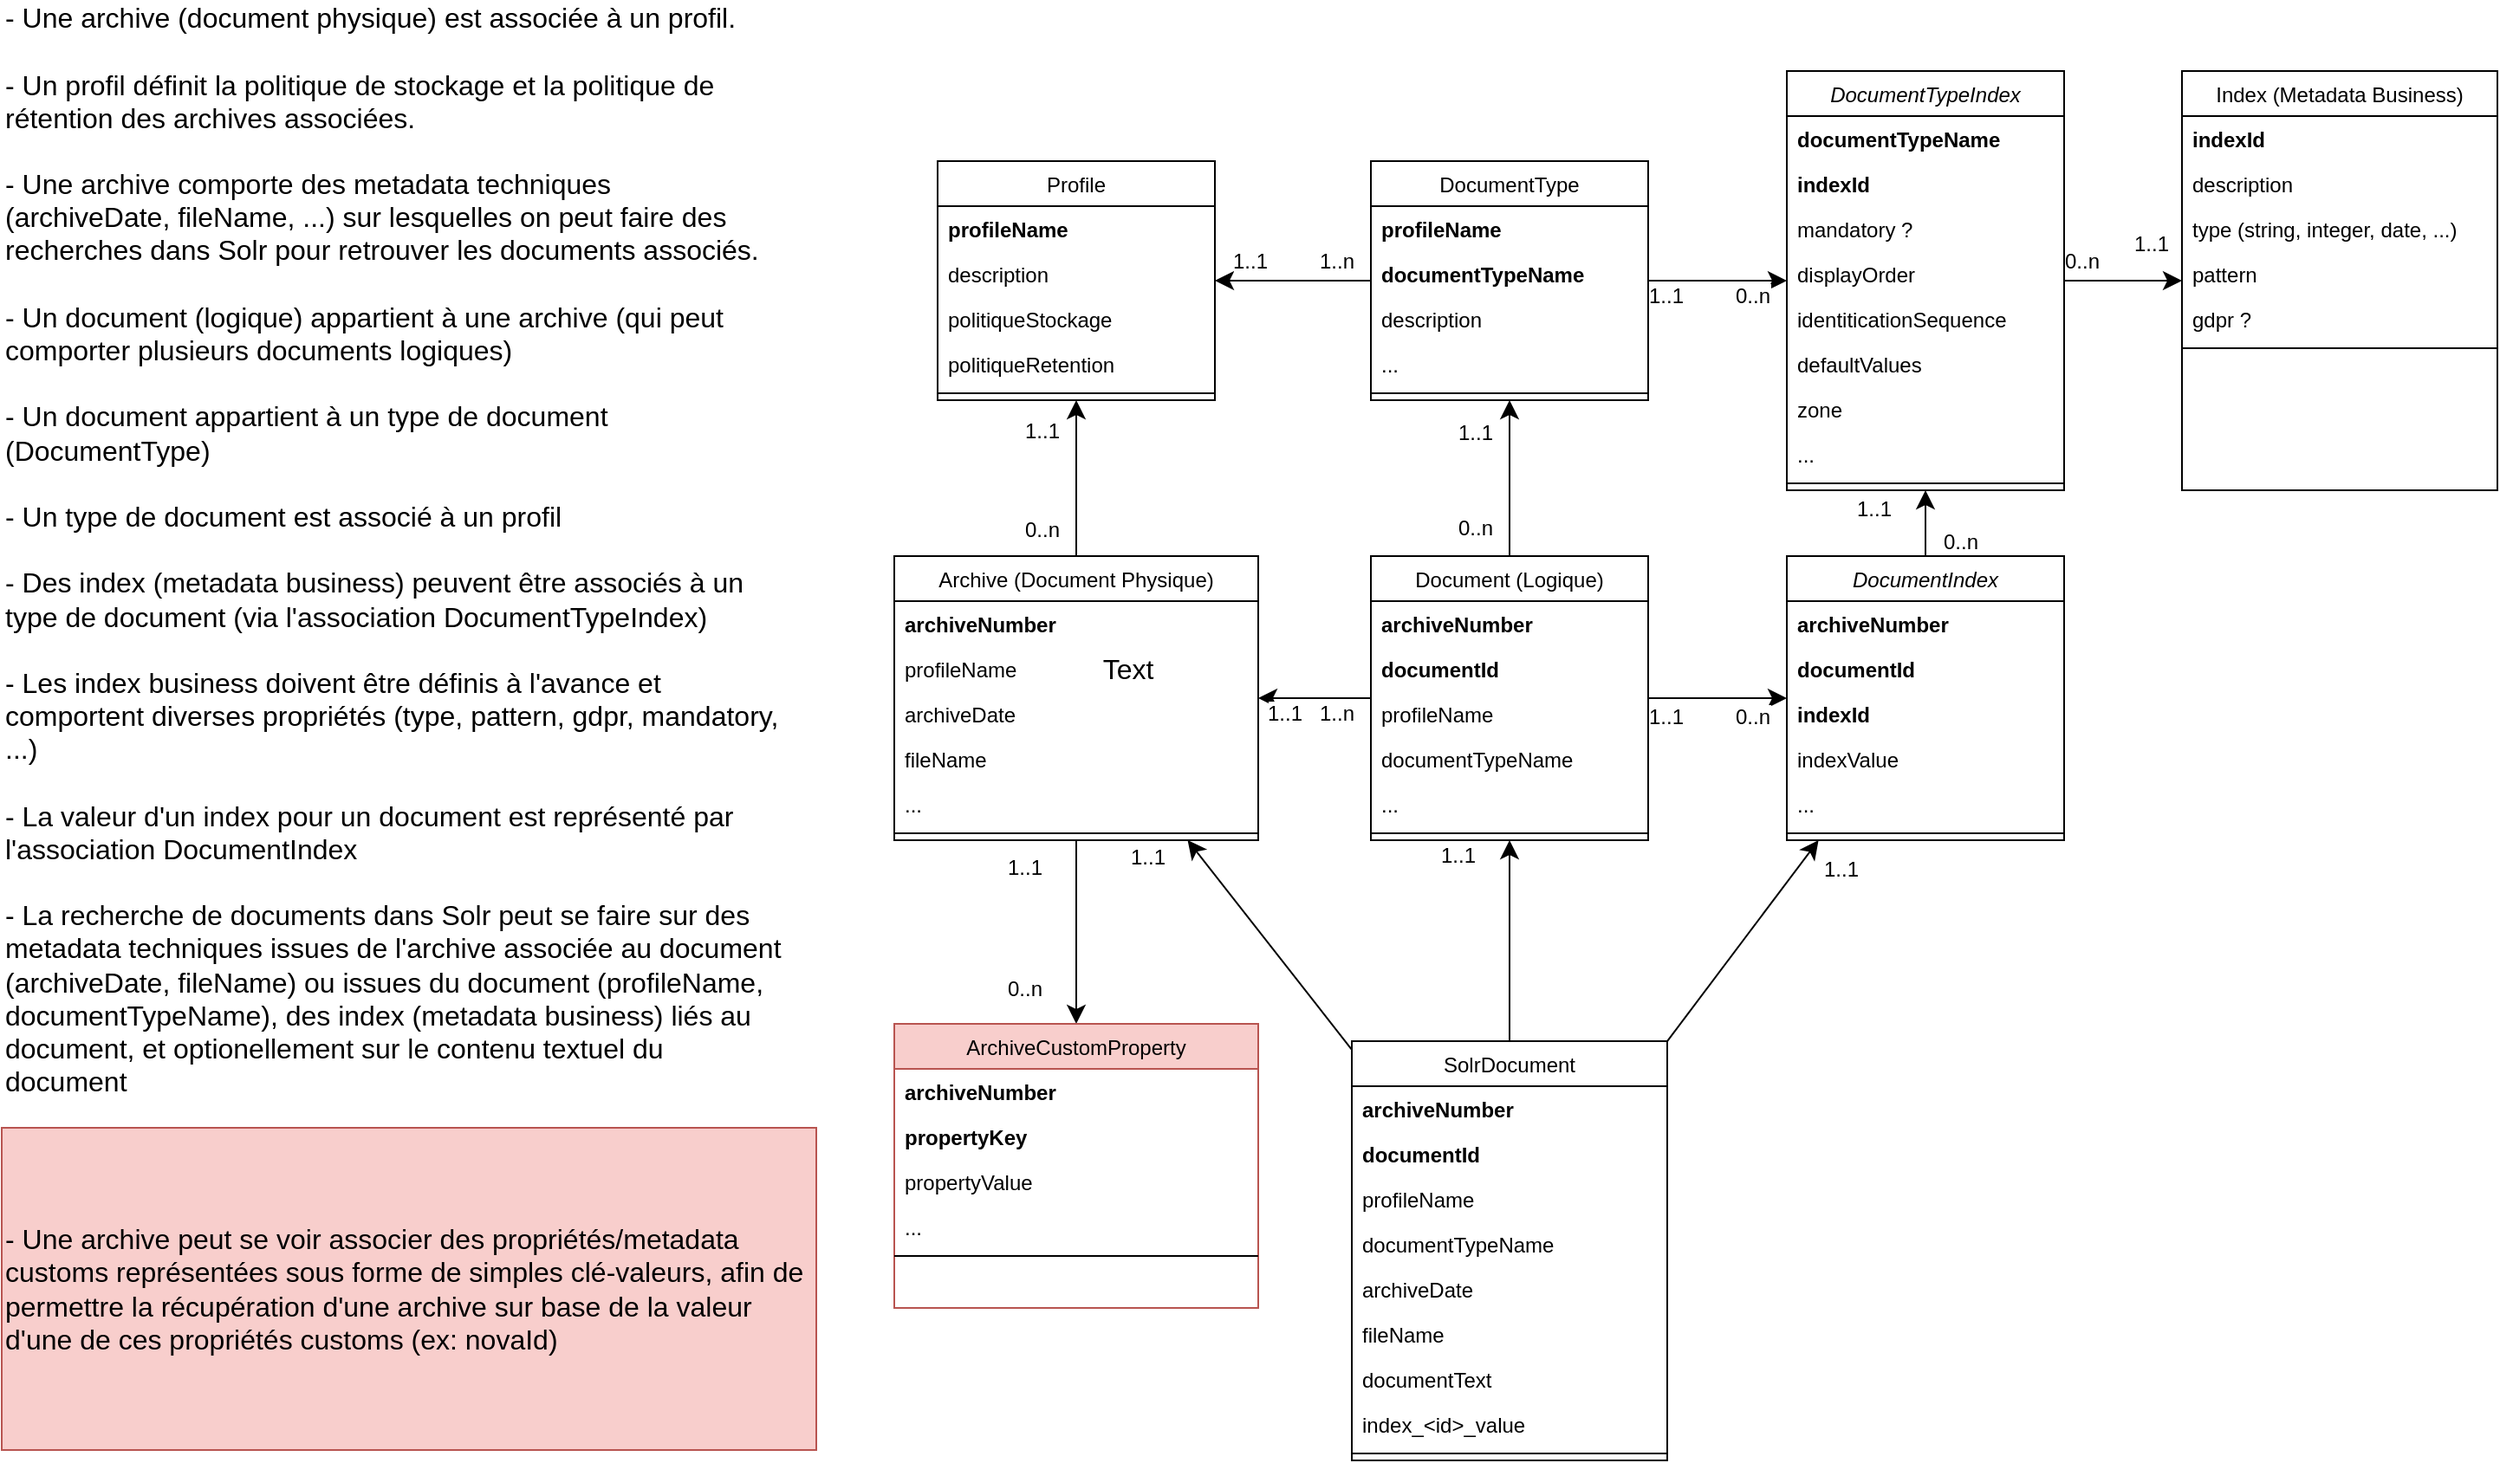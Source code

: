 <mxfile version="24.4.0" type="github">
  <diagram id="C5RBs43oDa-KdzZeNtuy" name="Page-1">
    <mxGraphModel dx="2261" dy="1973" grid="1" gridSize="10" guides="1" tooltips="1" connect="1" arrows="1" fold="1" page="1" pageScale="1" pageWidth="827" pageHeight="1169" math="0" shadow="0">
      <root>
        <mxCell id="WIyWlLk6GJQsqaUBKTNV-0" />
        <mxCell id="WIyWlLk6GJQsqaUBKTNV-1" parent="WIyWlLk6GJQsqaUBKTNV-0" />
        <mxCell id="mSSxknrc3YiSbag6XBeX-0" value="Index (Metadata Business)" style="swimlane;fontStyle=0;align=center;verticalAlign=top;childLayout=stackLayout;horizontal=1;startSize=26;horizontalStack=0;resizeParent=1;resizeLast=0;collapsible=1;marginBottom=0;rounded=0;shadow=0;strokeWidth=1;" parent="WIyWlLk6GJQsqaUBKTNV-1" vertex="1">
          <mxGeometry x="508" y="-190" width="182" height="242" as="geometry">
            <mxRectangle x="550" y="140" width="160" height="26" as="alternateBounds" />
          </mxGeometry>
        </mxCell>
        <mxCell id="mSSxknrc3YiSbag6XBeX-1" value="indexId" style="text;align=left;verticalAlign=top;spacingLeft=4;spacingRight=4;overflow=hidden;rotatable=0;points=[[0,0.5],[1,0.5]];portConstraint=eastwest;fontStyle=1" parent="mSSxknrc3YiSbag6XBeX-0" vertex="1">
          <mxGeometry y="26" width="182" height="26" as="geometry" />
        </mxCell>
        <mxCell id="mSSxknrc3YiSbag6XBeX-9" value="description" style="text;align=left;verticalAlign=top;spacingLeft=4;spacingRight=4;overflow=hidden;rotatable=0;points=[[0,0.5],[1,0.5]];portConstraint=eastwest;" parent="mSSxknrc3YiSbag6XBeX-0" vertex="1">
          <mxGeometry y="52" width="182" height="26" as="geometry" />
        </mxCell>
        <mxCell id="mSSxknrc3YiSbag6XBeX-2" value="type (string, integer, date, ...)" style="text;align=left;verticalAlign=top;spacingLeft=4;spacingRight=4;overflow=hidden;rotatable=0;points=[[0,0.5],[1,0.5]];portConstraint=eastwest;rounded=0;shadow=0;html=0;" parent="mSSxknrc3YiSbag6XBeX-0" vertex="1">
          <mxGeometry y="78" width="182" height="26" as="geometry" />
        </mxCell>
        <mxCell id="mSSxknrc3YiSbag6XBeX-3" value="pattern" style="text;align=left;verticalAlign=top;spacingLeft=4;spacingRight=4;overflow=hidden;rotatable=0;points=[[0,0.5],[1,0.5]];portConstraint=eastwest;rounded=0;shadow=0;html=0;" parent="mSSxknrc3YiSbag6XBeX-0" vertex="1">
          <mxGeometry y="104" width="182" height="26" as="geometry" />
        </mxCell>
        <mxCell id="mSSxknrc3YiSbag6XBeX-4" value="gdpr ?" style="text;align=left;verticalAlign=top;spacingLeft=4;spacingRight=4;overflow=hidden;rotatable=0;points=[[0,0.5],[1,0.5]];portConstraint=eastwest;rounded=0;shadow=0;html=0;" parent="mSSxknrc3YiSbag6XBeX-0" vertex="1">
          <mxGeometry y="130" width="182" height="26" as="geometry" />
        </mxCell>
        <mxCell id="mSSxknrc3YiSbag6XBeX-6" value="" style="line;html=1;strokeWidth=1;align=left;verticalAlign=middle;spacingTop=-1;spacingLeft=3;spacingRight=3;rotatable=0;labelPosition=right;points=[];portConstraint=eastwest;" parent="mSSxknrc3YiSbag6XBeX-0" vertex="1">
          <mxGeometry y="156" width="182" height="8" as="geometry" />
        </mxCell>
        <mxCell id="mSSxknrc3YiSbag6XBeX-39" style="edgeStyle=none;curved=1;rounded=0;orthogonalLoop=1;jettySize=auto;html=1;fontSize=12;startSize=8;endSize=8;" parent="WIyWlLk6GJQsqaUBKTNV-1" source="mSSxknrc3YiSbag6XBeX-21" target="mSSxknrc3YiSbag6XBeX-31" edge="1">
          <mxGeometry relative="1" as="geometry" />
        </mxCell>
        <mxCell id="mSSxknrc3YiSbag6XBeX-41" value="0..n" style="edgeLabel;html=1;align=center;verticalAlign=middle;resizable=0;points=[];fontSize=12;" parent="mSSxknrc3YiSbag6XBeX-39" vertex="1" connectable="0">
          <mxGeometry x="-0.175" y="-1" relative="1" as="geometry">
            <mxPoint x="27" y="8" as="offset" />
          </mxGeometry>
        </mxCell>
        <mxCell id="mSSxknrc3YiSbag6XBeX-42" value="1..1" style="edgeLabel;html=1;align=center;verticalAlign=middle;resizable=0;points=[];fontSize=12;" parent="mSSxknrc3YiSbag6XBeX-39" vertex="1" connectable="0">
          <mxGeometry x="-0.6" y="-1" relative="1" as="geometry">
            <mxPoint x="-6" y="8" as="offset" />
          </mxGeometry>
        </mxCell>
        <mxCell id="mSSxknrc3YiSbag6XBeX-88" style="edgeStyle=none;curved=1;rounded=0;orthogonalLoop=1;jettySize=auto;html=1;entryX=1;entryY=0.5;entryDx=0;entryDy=0;fontSize=12;startSize=8;endSize=8;" parent="WIyWlLk6GJQsqaUBKTNV-1" source="mSSxknrc3YiSbag6XBeX-21" target="mSSxknrc3YiSbag6XBeX-82" edge="1">
          <mxGeometry relative="1" as="geometry" />
        </mxCell>
        <mxCell id="mSSxknrc3YiSbag6XBeX-94" value="1..1" style="edgeLabel;html=1;align=center;verticalAlign=middle;resizable=0;points=[];fontSize=12;" parent="mSSxknrc3YiSbag6XBeX-88" vertex="1" connectable="0">
          <mxGeometry x="-0.244" y="2" relative="1" as="geometry">
            <mxPoint x="-36" y="-13" as="offset" />
          </mxGeometry>
        </mxCell>
        <mxCell id="mSSxknrc3YiSbag6XBeX-95" value="1..n" style="edgeLabel;html=1;align=center;verticalAlign=middle;resizable=0;points=[];fontSize=12;" parent="mSSxknrc3YiSbag6XBeX-88" vertex="1" connectable="0">
          <mxGeometry x="-0.333" y="1" relative="1" as="geometry">
            <mxPoint x="10" y="-12" as="offset" />
          </mxGeometry>
        </mxCell>
        <mxCell id="mSSxknrc3YiSbag6XBeX-21" value="DocumentType" style="swimlane;fontStyle=0;align=center;verticalAlign=top;childLayout=stackLayout;horizontal=1;startSize=26;horizontalStack=0;resizeParent=1;resizeLast=0;collapsible=1;marginBottom=0;rounded=0;shadow=0;strokeWidth=1;" parent="WIyWlLk6GJQsqaUBKTNV-1" vertex="1">
          <mxGeometry x="40" y="-138" width="160" height="138" as="geometry">
            <mxRectangle x="230" y="140" width="160" height="26" as="alternateBounds" />
          </mxGeometry>
        </mxCell>
        <mxCell id="mSSxknrc3YiSbag6XBeX-81" value="profileName" style="text;align=left;verticalAlign=top;spacingLeft=4;spacingRight=4;overflow=hidden;rotatable=0;points=[[0,0.5],[1,0.5]];portConstraint=eastwest;fontStyle=1" parent="mSSxknrc3YiSbag6XBeX-21" vertex="1">
          <mxGeometry y="26" width="160" height="26" as="geometry" />
        </mxCell>
        <mxCell id="mSSxknrc3YiSbag6XBeX-22" value="documentTypeName" style="text;align=left;verticalAlign=top;spacingLeft=4;spacingRight=4;overflow=hidden;rotatable=0;points=[[0,0.5],[1,0.5]];portConstraint=eastwest;fontStyle=1" parent="mSSxknrc3YiSbag6XBeX-21" vertex="1">
          <mxGeometry y="52" width="160" height="26" as="geometry" />
        </mxCell>
        <mxCell id="mSSxknrc3YiSbag6XBeX-23" value="description" style="text;align=left;verticalAlign=top;spacingLeft=4;spacingRight=4;overflow=hidden;rotatable=0;points=[[0,0.5],[1,0.5]];portConstraint=eastwest;rounded=0;shadow=0;html=0;" parent="mSSxknrc3YiSbag6XBeX-21" vertex="1">
          <mxGeometry y="78" width="160" height="26" as="geometry" />
        </mxCell>
        <mxCell id="mSSxknrc3YiSbag6XBeX-24" value="..." style="text;align=left;verticalAlign=top;spacingLeft=4;spacingRight=4;overflow=hidden;rotatable=0;points=[[0,0.5],[1,0.5]];portConstraint=eastwest;rounded=0;shadow=0;html=0;" parent="mSSxknrc3YiSbag6XBeX-21" vertex="1">
          <mxGeometry y="104" width="160" height="26" as="geometry" />
        </mxCell>
        <mxCell id="mSSxknrc3YiSbag6XBeX-25" value="" style="line;html=1;strokeWidth=1;align=left;verticalAlign=middle;spacingTop=-1;spacingLeft=3;spacingRight=3;rotatable=0;labelPosition=right;points=[];portConstraint=eastwest;" parent="mSSxknrc3YiSbag6XBeX-21" vertex="1">
          <mxGeometry y="130" width="160" height="8" as="geometry" />
        </mxCell>
        <mxCell id="mSSxknrc3YiSbag6XBeX-38" style="edgeStyle=none;curved=1;rounded=0;orthogonalLoop=1;jettySize=auto;html=1;fontSize=12;startSize=8;endSize=8;" parent="WIyWlLk6GJQsqaUBKTNV-1" source="mSSxknrc3YiSbag6XBeX-31" target="mSSxknrc3YiSbag6XBeX-0" edge="1">
          <mxGeometry relative="1" as="geometry" />
        </mxCell>
        <mxCell id="mSSxknrc3YiSbag6XBeX-43" value="0..n" style="edgeLabel;html=1;align=center;verticalAlign=middle;resizable=0;points=[];fontSize=12;" parent="mSSxknrc3YiSbag6XBeX-38" vertex="1" connectable="0">
          <mxGeometry x="-0.235" relative="1" as="geometry">
            <mxPoint x="-16" y="-11" as="offset" />
          </mxGeometry>
        </mxCell>
        <mxCell id="mSSxknrc3YiSbag6XBeX-45" value="1..1" style="edgeLabel;html=1;align=center;verticalAlign=middle;resizable=0;points=[];fontSize=12;" parent="mSSxknrc3YiSbag6XBeX-38" vertex="1" connectable="0">
          <mxGeometry x="0.471" y="-1" relative="1" as="geometry">
            <mxPoint y="-22" as="offset" />
          </mxGeometry>
        </mxCell>
        <mxCell id="mSSxknrc3YiSbag6XBeX-31" value="DocumentTypeIndex" style="swimlane;fontStyle=2;align=center;verticalAlign=top;childLayout=stackLayout;horizontal=1;startSize=26;horizontalStack=0;resizeParent=1;resizeLast=0;collapsible=1;marginBottom=0;rounded=0;shadow=0;strokeWidth=1;" parent="WIyWlLk6GJQsqaUBKTNV-1" vertex="1">
          <mxGeometry x="280" y="-190" width="160" height="242" as="geometry">
            <mxRectangle x="230" y="140" width="160" height="26" as="alternateBounds" />
          </mxGeometry>
        </mxCell>
        <mxCell id="mSSxknrc3YiSbag6XBeX-32" value="documentTypeName" style="text;align=left;verticalAlign=top;spacingLeft=4;spacingRight=4;overflow=hidden;rotatable=0;points=[[0,0.5],[1,0.5]];portConstraint=eastwest;fontStyle=1" parent="mSSxknrc3YiSbag6XBeX-31" vertex="1">
          <mxGeometry y="26" width="160" height="26" as="geometry" />
        </mxCell>
        <mxCell id="mSSxknrc3YiSbag6XBeX-33" value="indexId" style="text;align=left;verticalAlign=top;spacingLeft=4;spacingRight=4;overflow=hidden;rotatable=0;points=[[0,0.5],[1,0.5]];portConstraint=eastwest;rounded=0;shadow=0;html=0;fontStyle=1" parent="mSSxknrc3YiSbag6XBeX-31" vertex="1">
          <mxGeometry y="52" width="160" height="26" as="geometry" />
        </mxCell>
        <mxCell id="mSSxknrc3YiSbag6XBeX-119" value="mandatory ?" style="text;align=left;verticalAlign=top;spacingLeft=4;spacingRight=4;overflow=hidden;rotatable=0;points=[[0,0.5],[1,0.5]];portConstraint=eastwest;rounded=0;shadow=0;html=0;" parent="mSSxknrc3YiSbag6XBeX-31" vertex="1">
          <mxGeometry y="78" width="160" height="26" as="geometry" />
        </mxCell>
        <mxCell id="mSSxknrc3YiSbag6XBeX-120" value="displayOrder" style="text;align=left;verticalAlign=top;spacingLeft=4;spacingRight=4;overflow=hidden;rotatable=0;points=[[0,0.5],[1,0.5]];portConstraint=eastwest;rounded=0;shadow=0;html=0;" parent="mSSxknrc3YiSbag6XBeX-31" vertex="1">
          <mxGeometry y="104" width="160" height="26" as="geometry" />
        </mxCell>
        <mxCell id="mSSxknrc3YiSbag6XBeX-121" value="identiticationSequence" style="text;align=left;verticalAlign=top;spacingLeft=4;spacingRight=4;overflow=hidden;rotatable=0;points=[[0,0.5],[1,0.5]];portConstraint=eastwest;rounded=0;shadow=0;html=0;" parent="mSSxknrc3YiSbag6XBeX-31" vertex="1">
          <mxGeometry y="130" width="160" height="26" as="geometry" />
        </mxCell>
        <mxCell id="mSSxknrc3YiSbag6XBeX-131" value="defaultValues" style="text;align=left;verticalAlign=top;spacingLeft=4;spacingRight=4;overflow=hidden;rotatable=0;points=[[0,0.5],[1,0.5]];portConstraint=eastwest;rounded=0;shadow=0;html=0;" parent="mSSxknrc3YiSbag6XBeX-31" vertex="1">
          <mxGeometry y="156" width="160" height="26" as="geometry" />
        </mxCell>
        <mxCell id="mSSxknrc3YiSbag6XBeX-132" value="zone" style="text;align=left;verticalAlign=top;spacingLeft=4;spacingRight=4;overflow=hidden;rotatable=0;points=[[0,0.5],[1,0.5]];portConstraint=eastwest;rounded=0;shadow=0;html=0;" parent="mSSxknrc3YiSbag6XBeX-31" vertex="1">
          <mxGeometry y="182" width="160" height="26" as="geometry" />
        </mxCell>
        <mxCell id="mSSxknrc3YiSbag6XBeX-34" value="..." style="text;align=left;verticalAlign=top;spacingLeft=4;spacingRight=4;overflow=hidden;rotatable=0;points=[[0,0.5],[1,0.5]];portConstraint=eastwest;rounded=0;shadow=0;html=0;" parent="mSSxknrc3YiSbag6XBeX-31" vertex="1">
          <mxGeometry y="208" width="160" height="26" as="geometry" />
        </mxCell>
        <mxCell id="mSSxknrc3YiSbag6XBeX-35" value="" style="line;html=1;strokeWidth=1;align=left;verticalAlign=middle;spacingTop=-1;spacingLeft=3;spacingRight=3;rotatable=0;labelPosition=right;points=[];portConstraint=eastwest;" parent="mSSxknrc3YiSbag6XBeX-31" vertex="1">
          <mxGeometry y="234" width="160" height="8" as="geometry" />
        </mxCell>
        <mxCell id="mSSxknrc3YiSbag6XBeX-51" style="edgeStyle=none;curved=1;rounded=0;orthogonalLoop=1;jettySize=auto;html=1;entryX=0.5;entryY=1;entryDx=0;entryDy=0;fontSize=12;startSize=8;endSize=8;" parent="WIyWlLk6GJQsqaUBKTNV-1" source="mSSxknrc3YiSbag6XBeX-46" target="mSSxknrc3YiSbag6XBeX-21" edge="1">
          <mxGeometry relative="1" as="geometry" />
        </mxCell>
        <mxCell id="mSSxknrc3YiSbag6XBeX-52" value="1..1" style="edgeLabel;html=1;align=center;verticalAlign=middle;resizable=0;points=[];fontSize=12;" parent="mSSxknrc3YiSbag6XBeX-51" vertex="1" connectable="0">
          <mxGeometry x="0.143" y="-3" relative="1" as="geometry">
            <mxPoint x="-23" y="-20" as="offset" />
          </mxGeometry>
        </mxCell>
        <mxCell id="mSSxknrc3YiSbag6XBeX-53" value="0..n" style="edgeLabel;html=1;align=center;verticalAlign=middle;resizable=0;points=[];fontSize=12;" parent="mSSxknrc3YiSbag6XBeX-51" vertex="1" connectable="0">
          <mxGeometry x="-0.371" relative="1" as="geometry">
            <mxPoint x="-20" y="12" as="offset" />
          </mxGeometry>
        </mxCell>
        <mxCell id="mSSxknrc3YiSbag6XBeX-71" style="edgeStyle=none;curved=1;rounded=0;orthogonalLoop=1;jettySize=auto;html=1;fontSize=12;startSize=8;endSize=8;" parent="WIyWlLk6GJQsqaUBKTNV-1" source="mSSxknrc3YiSbag6XBeX-46" target="mSSxknrc3YiSbag6XBeX-56" edge="1">
          <mxGeometry relative="1" as="geometry" />
        </mxCell>
        <mxCell id="mSSxknrc3YiSbag6XBeX-72" value="1..1" style="edgeLabel;html=1;align=center;verticalAlign=middle;resizable=0;points=[];fontSize=12;" parent="mSSxknrc3YiSbag6XBeX-71" vertex="1" connectable="0">
          <mxGeometry y="-1" relative="1" as="geometry">
            <mxPoint x="-30" y="10" as="offset" />
          </mxGeometry>
        </mxCell>
        <mxCell id="mSSxknrc3YiSbag6XBeX-73" value="0..n" style="edgeLabel;html=1;align=center;verticalAlign=middle;resizable=0;points=[];fontSize=12;" parent="mSSxknrc3YiSbag6XBeX-71" vertex="1" connectable="0">
          <mxGeometry x="0.35" y="-3" relative="1" as="geometry">
            <mxPoint x="6" y="8" as="offset" />
          </mxGeometry>
        </mxCell>
        <mxCell id="mSSxknrc3YiSbag6XBeX-46" value="Document (Logique)" style="swimlane;fontStyle=0;align=center;verticalAlign=top;childLayout=stackLayout;horizontal=1;startSize=26;horizontalStack=0;resizeParent=1;resizeLast=0;collapsible=1;marginBottom=0;rounded=0;shadow=0;strokeWidth=1;" parent="WIyWlLk6GJQsqaUBKTNV-1" vertex="1">
          <mxGeometry x="40" y="90" width="160" height="164" as="geometry">
            <mxRectangle x="230" y="140" width="160" height="26" as="alternateBounds" />
          </mxGeometry>
        </mxCell>
        <mxCell id="mSSxknrc3YiSbag6XBeX-79" value="archiveNumber" style="text;align=left;verticalAlign=top;spacingLeft=4;spacingRight=4;overflow=hidden;rotatable=0;points=[[0,0.5],[1,0.5]];portConstraint=eastwest;fontStyle=1" parent="mSSxknrc3YiSbag6XBeX-46" vertex="1">
          <mxGeometry y="26" width="160" height="26" as="geometry" />
        </mxCell>
        <mxCell id="mSSxknrc3YiSbag6XBeX-61" value="documentId" style="text;align=left;verticalAlign=top;spacingLeft=4;spacingRight=4;overflow=hidden;rotatable=0;points=[[0,0.5],[1,0.5]];portConstraint=eastwest;fontStyle=1" parent="mSSxknrc3YiSbag6XBeX-46" vertex="1">
          <mxGeometry y="52" width="160" height="26" as="geometry" />
        </mxCell>
        <mxCell id="mSSxknrc3YiSbag6XBeX-47" value="profileName" style="text;align=left;verticalAlign=top;spacingLeft=4;spacingRight=4;overflow=hidden;rotatable=0;points=[[0,0.5],[1,0.5]];portConstraint=eastwest;" parent="mSSxknrc3YiSbag6XBeX-46" vertex="1">
          <mxGeometry y="78" width="160" height="26" as="geometry" />
        </mxCell>
        <mxCell id="mSSxknrc3YiSbag6XBeX-55" value="documentTypeName" style="text;align=left;verticalAlign=top;spacingLeft=4;spacingRight=4;overflow=hidden;rotatable=0;points=[[0,0.5],[1,0.5]];portConstraint=eastwest;" parent="mSSxknrc3YiSbag6XBeX-46" vertex="1">
          <mxGeometry y="104" width="160" height="26" as="geometry" />
        </mxCell>
        <mxCell id="mSSxknrc3YiSbag6XBeX-49" value="..." style="text;align=left;verticalAlign=top;spacingLeft=4;spacingRight=4;overflow=hidden;rotatable=0;points=[[0,0.5],[1,0.5]];portConstraint=eastwest;rounded=0;shadow=0;html=0;" parent="mSSxknrc3YiSbag6XBeX-46" vertex="1">
          <mxGeometry y="130" width="160" height="26" as="geometry" />
        </mxCell>
        <mxCell id="mSSxknrc3YiSbag6XBeX-50" value="" style="line;html=1;strokeWidth=1;align=left;verticalAlign=middle;spacingTop=-1;spacingLeft=3;spacingRight=3;rotatable=0;labelPosition=right;points=[];portConstraint=eastwest;" parent="mSSxknrc3YiSbag6XBeX-46" vertex="1">
          <mxGeometry y="156" width="160" height="8" as="geometry" />
        </mxCell>
        <mxCell id="mSSxknrc3YiSbag6XBeX-63" style="edgeStyle=none;curved=1;rounded=0;orthogonalLoop=1;jettySize=auto;html=1;entryX=0.5;entryY=1;entryDx=0;entryDy=0;fontSize=12;startSize=8;endSize=8;" parent="WIyWlLk6GJQsqaUBKTNV-1" source="mSSxknrc3YiSbag6XBeX-56" target="mSSxknrc3YiSbag6XBeX-31" edge="1">
          <mxGeometry relative="1" as="geometry" />
        </mxCell>
        <mxCell id="mSSxknrc3YiSbag6XBeX-67" value="1..1" style="edgeLabel;html=1;align=center;verticalAlign=middle;resizable=0;points=[];fontSize=12;" parent="mSSxknrc3YiSbag6XBeX-63" vertex="1" connectable="0">
          <mxGeometry y="1" relative="1" as="geometry">
            <mxPoint x="-29" y="-8" as="offset" />
          </mxGeometry>
        </mxCell>
        <mxCell id="mSSxknrc3YiSbag6XBeX-68" value="0..n" style="edgeLabel;html=1;align=center;verticalAlign=middle;resizable=0;points=[];fontSize=12;" parent="mSSxknrc3YiSbag6XBeX-63" vertex="1" connectable="0">
          <mxGeometry x="-0.543" y="-2" relative="1" as="geometry">
            <mxPoint x="18" as="offset" />
          </mxGeometry>
        </mxCell>
        <mxCell id="mSSxknrc3YiSbag6XBeX-56" value="DocumentIndex" style="swimlane;fontStyle=2;align=center;verticalAlign=top;childLayout=stackLayout;horizontal=1;startSize=26;horizontalStack=0;resizeParent=1;resizeLast=0;collapsible=1;marginBottom=0;rounded=0;shadow=0;strokeWidth=1;" parent="WIyWlLk6GJQsqaUBKTNV-1" vertex="1">
          <mxGeometry x="280" y="90" width="160" height="164" as="geometry">
            <mxRectangle x="230" y="140" width="160" height="26" as="alternateBounds" />
          </mxGeometry>
        </mxCell>
        <mxCell id="mSSxknrc3YiSbag6XBeX-80" value="archiveNumber" style="text;align=left;verticalAlign=top;spacingLeft=4;spacingRight=4;overflow=hidden;rotatable=0;points=[[0,0.5],[1,0.5]];portConstraint=eastwest;fontStyle=1" parent="mSSxknrc3YiSbag6XBeX-56" vertex="1">
          <mxGeometry y="26" width="160" height="26" as="geometry" />
        </mxCell>
        <mxCell id="mSSxknrc3YiSbag6XBeX-57" value="documentId" style="text;align=left;verticalAlign=top;spacingLeft=4;spacingRight=4;overflow=hidden;rotatable=0;points=[[0,0.5],[1,0.5]];portConstraint=eastwest;fontStyle=1" parent="mSSxknrc3YiSbag6XBeX-56" vertex="1">
          <mxGeometry y="52" width="160" height="26" as="geometry" />
        </mxCell>
        <mxCell id="mSSxknrc3YiSbag6XBeX-58" value="indexId" style="text;align=left;verticalAlign=top;spacingLeft=4;spacingRight=4;overflow=hidden;rotatable=0;points=[[0,0.5],[1,0.5]];portConstraint=eastwest;fontStyle=1" parent="mSSxknrc3YiSbag6XBeX-56" vertex="1">
          <mxGeometry y="78" width="160" height="26" as="geometry" />
        </mxCell>
        <mxCell id="mSSxknrc3YiSbag6XBeX-69" value="indexValue" style="text;align=left;verticalAlign=top;spacingLeft=4;spacingRight=4;overflow=hidden;rotatable=0;points=[[0,0.5],[1,0.5]];portConstraint=eastwest;" parent="mSSxknrc3YiSbag6XBeX-56" vertex="1">
          <mxGeometry y="104" width="160" height="26" as="geometry" />
        </mxCell>
        <mxCell id="mSSxknrc3YiSbag6XBeX-59" value="..." style="text;align=left;verticalAlign=top;spacingLeft=4;spacingRight=4;overflow=hidden;rotatable=0;points=[[0,0.5],[1,0.5]];portConstraint=eastwest;rounded=0;shadow=0;html=0;" parent="mSSxknrc3YiSbag6XBeX-56" vertex="1">
          <mxGeometry y="130" width="160" height="26" as="geometry" />
        </mxCell>
        <mxCell id="mSSxknrc3YiSbag6XBeX-60" value="" style="line;html=1;strokeWidth=1;align=left;verticalAlign=middle;spacingTop=-1;spacingLeft=3;spacingRight=3;rotatable=0;labelPosition=right;points=[];portConstraint=eastwest;" parent="mSSxknrc3YiSbag6XBeX-56" vertex="1">
          <mxGeometry y="156" width="160" height="8" as="geometry" />
        </mxCell>
        <mxCell id="mSSxknrc3YiSbag6XBeX-90" style="edgeStyle=none;curved=1;rounded=0;orthogonalLoop=1;jettySize=auto;html=1;fontSize=12;startSize=8;endSize=8;" parent="WIyWlLk6GJQsqaUBKTNV-1" source="mSSxknrc3YiSbag6XBeX-74" edge="1">
          <mxGeometry relative="1" as="geometry">
            <mxPoint x="-130" as="targetPoint" />
          </mxGeometry>
        </mxCell>
        <mxCell id="mSSxknrc3YiSbag6XBeX-96" value="1..1" style="edgeLabel;html=1;align=center;verticalAlign=middle;resizable=0;points=[];fontSize=12;" parent="mSSxknrc3YiSbag6XBeX-90" vertex="1" connectable="0">
          <mxGeometry x="0.229" y="-1" relative="1" as="geometry">
            <mxPoint x="-21" y="-17" as="offset" />
          </mxGeometry>
        </mxCell>
        <mxCell id="mSSxknrc3YiSbag6XBeX-97" value="0..n" style="edgeLabel;html=1;align=center;verticalAlign=middle;resizable=0;points=[];fontSize=12;" parent="mSSxknrc3YiSbag6XBeX-90" vertex="1" connectable="0">
          <mxGeometry x="-0.457" y="4" relative="1" as="geometry">
            <mxPoint x="-16" y="9" as="offset" />
          </mxGeometry>
        </mxCell>
        <mxCell id="zZ_fplTpRd7SR736dWjw-7" style="edgeStyle=none;curved=1;rounded=0;orthogonalLoop=1;jettySize=auto;html=1;fontSize=12;startSize=8;endSize=8;" edge="1" parent="WIyWlLk6GJQsqaUBKTNV-1" source="mSSxknrc3YiSbag6XBeX-74" target="zZ_fplTpRd7SR736dWjw-0">
          <mxGeometry relative="1" as="geometry" />
        </mxCell>
        <mxCell id="zZ_fplTpRd7SR736dWjw-8" value="1..1" style="edgeLabel;html=1;align=center;verticalAlign=middle;resizable=0;points=[];fontSize=12;" vertex="1" connectable="0" parent="zZ_fplTpRd7SR736dWjw-7">
          <mxGeometry x="0.038" relative="1" as="geometry">
            <mxPoint x="-30" y="-39" as="offset" />
          </mxGeometry>
        </mxCell>
        <mxCell id="zZ_fplTpRd7SR736dWjw-9" value="0..n" style="edgeLabel;html=1;align=center;verticalAlign=middle;resizable=0;points=[];fontSize=12;" vertex="1" connectable="0" parent="zZ_fplTpRd7SR736dWjw-7">
          <mxGeometry x="0.283" y="2" relative="1" as="geometry">
            <mxPoint x="-32" y="18" as="offset" />
          </mxGeometry>
        </mxCell>
        <mxCell id="mSSxknrc3YiSbag6XBeX-74" value="Archive (Document Physique)" style="swimlane;fontStyle=0;align=center;verticalAlign=top;childLayout=stackLayout;horizontal=1;startSize=26;horizontalStack=0;resizeParent=1;resizeLast=0;collapsible=1;marginBottom=0;rounded=0;shadow=0;strokeWidth=1;" parent="WIyWlLk6GJQsqaUBKTNV-1" vertex="1">
          <mxGeometry x="-235" y="90" width="210" height="164" as="geometry">
            <mxRectangle x="230" y="140" width="160" height="26" as="alternateBounds" />
          </mxGeometry>
        </mxCell>
        <mxCell id="mSSxknrc3YiSbag6XBeX-75" value="archiveNumber" style="text;align=left;verticalAlign=top;spacingLeft=4;spacingRight=4;overflow=hidden;rotatable=0;points=[[0,0.5],[1,0.5]];portConstraint=eastwest;fontStyle=1" parent="mSSxknrc3YiSbag6XBeX-74" vertex="1">
          <mxGeometry y="26" width="210" height="26" as="geometry" />
        </mxCell>
        <mxCell id="mSSxknrc3YiSbag6XBeX-76" value="profileName" style="text;align=left;verticalAlign=top;spacingLeft=4;spacingRight=4;overflow=hidden;rotatable=0;points=[[0,0.5],[1,0.5]];portConstraint=eastwest;" parent="mSSxknrc3YiSbag6XBeX-74" vertex="1">
          <mxGeometry y="52" width="210" height="26" as="geometry" />
        </mxCell>
        <mxCell id="mSSxknrc3YiSbag6XBeX-98" value="archiveDate" style="text;align=left;verticalAlign=top;spacingLeft=4;spacingRight=4;overflow=hidden;rotatable=0;points=[[0,0.5],[1,0.5]];portConstraint=eastwest;" parent="mSSxknrc3YiSbag6XBeX-74" vertex="1">
          <mxGeometry y="78" width="210" height="26" as="geometry" />
        </mxCell>
        <mxCell id="mSSxknrc3YiSbag6XBeX-99" value="fileName" style="text;align=left;verticalAlign=top;spacingLeft=4;spacingRight=4;overflow=hidden;rotatable=0;points=[[0,0.5],[1,0.5]];portConstraint=eastwest;" parent="mSSxknrc3YiSbag6XBeX-74" vertex="1">
          <mxGeometry y="104" width="210" height="26" as="geometry" />
        </mxCell>
        <mxCell id="mSSxknrc3YiSbag6XBeX-77" value="..." style="text;align=left;verticalAlign=top;spacingLeft=4;spacingRight=4;overflow=hidden;rotatable=0;points=[[0,0.5],[1,0.5]];portConstraint=eastwest;rounded=0;shadow=0;html=0;" parent="mSSxknrc3YiSbag6XBeX-74" vertex="1">
          <mxGeometry y="130" width="210" height="26" as="geometry" />
        </mxCell>
        <mxCell id="mSSxknrc3YiSbag6XBeX-78" value="" style="line;html=1;strokeWidth=1;align=left;verticalAlign=middle;spacingTop=-1;spacingLeft=3;spacingRight=3;rotatable=0;labelPosition=right;points=[];portConstraint=eastwest;" parent="mSSxknrc3YiSbag6XBeX-74" vertex="1">
          <mxGeometry y="156" width="210" height="8" as="geometry" />
        </mxCell>
        <mxCell id="mSSxknrc3YiSbag6XBeX-82" value="Profile" style="swimlane;fontStyle=0;align=center;verticalAlign=top;childLayout=stackLayout;horizontal=1;startSize=26;horizontalStack=0;resizeParent=1;resizeLast=0;collapsible=1;marginBottom=0;rounded=0;shadow=0;strokeWidth=1;" parent="WIyWlLk6GJQsqaUBKTNV-1" vertex="1">
          <mxGeometry x="-210" y="-138" width="160" height="138" as="geometry">
            <mxRectangle x="230" y="140" width="160" height="26" as="alternateBounds" />
          </mxGeometry>
        </mxCell>
        <mxCell id="mSSxknrc3YiSbag6XBeX-83" value="profileName" style="text;align=left;verticalAlign=top;spacingLeft=4;spacingRight=4;overflow=hidden;rotatable=0;points=[[0,0.5],[1,0.5]];portConstraint=eastwest;fontStyle=1" parent="mSSxknrc3YiSbag6XBeX-82" vertex="1">
          <mxGeometry y="26" width="160" height="26" as="geometry" />
        </mxCell>
        <mxCell id="mSSxknrc3YiSbag6XBeX-85" value="description" style="text;align=left;verticalAlign=top;spacingLeft=4;spacingRight=4;overflow=hidden;rotatable=0;points=[[0,0.5],[1,0.5]];portConstraint=eastwest;rounded=0;shadow=0;html=0;" parent="mSSxknrc3YiSbag6XBeX-82" vertex="1">
          <mxGeometry y="52" width="160" height="26" as="geometry" />
        </mxCell>
        <mxCell id="mSSxknrc3YiSbag6XBeX-86" value="politiqueStockage" style="text;align=left;verticalAlign=top;spacingLeft=4;spacingRight=4;overflow=hidden;rotatable=0;points=[[0,0.5],[1,0.5]];portConstraint=eastwest;rounded=0;shadow=0;html=0;" parent="mSSxknrc3YiSbag6XBeX-82" vertex="1">
          <mxGeometry y="78" width="160" height="26" as="geometry" />
        </mxCell>
        <mxCell id="mSSxknrc3YiSbag6XBeX-118" value="politiqueRetention" style="text;align=left;verticalAlign=top;spacingLeft=4;spacingRight=4;overflow=hidden;rotatable=0;points=[[0,0.5],[1,0.5]];portConstraint=eastwest;rounded=0;shadow=0;html=0;" parent="mSSxknrc3YiSbag6XBeX-82" vertex="1">
          <mxGeometry y="104" width="160" height="26" as="geometry" />
        </mxCell>
        <mxCell id="mSSxknrc3YiSbag6XBeX-87" value="" style="line;html=1;strokeWidth=1;align=left;verticalAlign=middle;spacingTop=-1;spacingLeft=3;spacingRight=3;rotatable=0;labelPosition=right;points=[];portConstraint=eastwest;" parent="mSSxknrc3YiSbag6XBeX-82" vertex="1">
          <mxGeometry y="130" width="160" height="8" as="geometry" />
        </mxCell>
        <mxCell id="mSSxknrc3YiSbag6XBeX-91" style="edgeStyle=none;curved=1;rounded=0;orthogonalLoop=1;jettySize=auto;html=1;fontSize=12;startSize=8;endSize=8;" parent="WIyWlLk6GJQsqaUBKTNV-1" source="mSSxknrc3YiSbag6XBeX-46" target="mSSxknrc3YiSbag6XBeX-74" edge="1">
          <mxGeometry relative="1" as="geometry" />
        </mxCell>
        <mxCell id="mSSxknrc3YiSbag6XBeX-92" value="1..1" style="edgeLabel;html=1;align=center;verticalAlign=middle;resizable=0;points=[];fontSize=12;" parent="mSSxknrc3YiSbag6XBeX-91" vertex="1" connectable="0">
          <mxGeometry x="-0.077" relative="1" as="geometry">
            <mxPoint x="-20" y="9" as="offset" />
          </mxGeometry>
        </mxCell>
        <mxCell id="mSSxknrc3YiSbag6XBeX-93" value="1..n" style="edgeLabel;html=1;align=center;verticalAlign=middle;resizable=0;points=[];fontSize=12;" parent="mSSxknrc3YiSbag6XBeX-91" vertex="1" connectable="0">
          <mxGeometry x="-0.6" y="4" relative="1" as="geometry">
            <mxPoint x="-7" y="5" as="offset" />
          </mxGeometry>
        </mxCell>
        <mxCell id="mSSxknrc3YiSbag6XBeX-111" style="edgeStyle=none;curved=1;rounded=0;orthogonalLoop=1;jettySize=auto;html=1;fontSize=12;startSize=8;endSize=8;" parent="WIyWlLk6GJQsqaUBKTNV-1" source="mSSxknrc3YiSbag6XBeX-100" target="mSSxknrc3YiSbag6XBeX-74" edge="1">
          <mxGeometry relative="1" as="geometry" />
        </mxCell>
        <mxCell id="mSSxknrc3YiSbag6XBeX-115" value="1..1" style="edgeLabel;html=1;align=center;verticalAlign=middle;resizable=0;points=[];fontSize=12;" parent="mSSxknrc3YiSbag6XBeX-111" vertex="1" connectable="0">
          <mxGeometry x="0.075" y="4" relative="1" as="geometry">
            <mxPoint x="-64" y="-49" as="offset" />
          </mxGeometry>
        </mxCell>
        <mxCell id="mSSxknrc3YiSbag6XBeX-113" style="edgeStyle=none;curved=1;rounded=0;orthogonalLoop=1;jettySize=auto;html=1;fontSize=12;startSize=8;endSize=8;" parent="WIyWlLk6GJQsqaUBKTNV-1" source="mSSxknrc3YiSbag6XBeX-100" target="mSSxknrc3YiSbag6XBeX-56" edge="1">
          <mxGeometry relative="1" as="geometry" />
        </mxCell>
        <mxCell id="mSSxknrc3YiSbag6XBeX-117" value="1..1" style="edgeLabel;html=1;align=center;verticalAlign=middle;resizable=0;points=[];fontSize=12;" parent="mSSxknrc3YiSbag6XBeX-113" vertex="1" connectable="0">
          <mxGeometry x="0.109" y="-2" relative="1" as="geometry">
            <mxPoint x="50" y="-36" as="offset" />
          </mxGeometry>
        </mxCell>
        <mxCell id="mSSxknrc3YiSbag6XBeX-114" style="edgeStyle=none;curved=1;rounded=0;orthogonalLoop=1;jettySize=auto;html=1;fontSize=12;startSize=8;endSize=8;" parent="WIyWlLk6GJQsqaUBKTNV-1" source="mSSxknrc3YiSbag6XBeX-100" target="mSSxknrc3YiSbag6XBeX-46" edge="1">
          <mxGeometry relative="1" as="geometry" />
        </mxCell>
        <mxCell id="mSSxknrc3YiSbag6XBeX-116" value="1..1" style="edgeLabel;html=1;align=center;verticalAlign=middle;resizable=0;points=[];fontSize=12;" parent="mSSxknrc3YiSbag6XBeX-114" vertex="1" connectable="0">
          <mxGeometry x="0.235" y="-2" relative="1" as="geometry">
            <mxPoint x="-32" y="-36" as="offset" />
          </mxGeometry>
        </mxCell>
        <mxCell id="mSSxknrc3YiSbag6XBeX-100" value="SolrDocument" style="swimlane;fontStyle=0;align=center;verticalAlign=top;childLayout=stackLayout;horizontal=1;startSize=26;horizontalStack=0;resizeParent=1;resizeLast=0;collapsible=1;marginBottom=0;rounded=0;shadow=0;strokeWidth=1;" parent="WIyWlLk6GJQsqaUBKTNV-1" vertex="1">
          <mxGeometry x="29" y="370" width="182" height="242" as="geometry">
            <mxRectangle x="550" y="140" width="160" height="26" as="alternateBounds" />
          </mxGeometry>
        </mxCell>
        <mxCell id="mSSxknrc3YiSbag6XBeX-101" value="archiveNumber" style="text;align=left;verticalAlign=top;spacingLeft=4;spacingRight=4;overflow=hidden;rotatable=0;points=[[0,0.5],[1,0.5]];portConstraint=eastwest;fontStyle=1" parent="mSSxknrc3YiSbag6XBeX-100" vertex="1">
          <mxGeometry y="26" width="182" height="26" as="geometry" />
        </mxCell>
        <mxCell id="mSSxknrc3YiSbag6XBeX-102" value="documentId" style="text;align=left;verticalAlign=top;spacingLeft=4;spacingRight=4;overflow=hidden;rotatable=0;points=[[0,0.5],[1,0.5]];portConstraint=eastwest;fontStyle=1" parent="mSSxknrc3YiSbag6XBeX-100" vertex="1">
          <mxGeometry y="52" width="182" height="26" as="geometry" />
        </mxCell>
        <mxCell id="mSSxknrc3YiSbag6XBeX-103" value="profileName" style="text;align=left;verticalAlign=top;spacingLeft=4;spacingRight=4;overflow=hidden;rotatable=0;points=[[0,0.5],[1,0.5]];portConstraint=eastwest;rounded=0;shadow=0;html=0;" parent="mSSxknrc3YiSbag6XBeX-100" vertex="1">
          <mxGeometry y="78" width="182" height="26" as="geometry" />
        </mxCell>
        <mxCell id="mSSxknrc3YiSbag6XBeX-104" value="documentTypeName" style="text;align=left;verticalAlign=top;spacingLeft=4;spacingRight=4;overflow=hidden;rotatable=0;points=[[0,0.5],[1,0.5]];portConstraint=eastwest;rounded=0;shadow=0;html=0;" parent="mSSxknrc3YiSbag6XBeX-100" vertex="1">
          <mxGeometry y="104" width="182" height="26" as="geometry" />
        </mxCell>
        <mxCell id="mSSxknrc3YiSbag6XBeX-105" value="archiveDate" style="text;align=left;verticalAlign=top;spacingLeft=4;spacingRight=4;overflow=hidden;rotatable=0;points=[[0,0.5],[1,0.5]];portConstraint=eastwest;rounded=0;shadow=0;html=0;" parent="mSSxknrc3YiSbag6XBeX-100" vertex="1">
          <mxGeometry y="130" width="182" height="26" as="geometry" />
        </mxCell>
        <mxCell id="mSSxknrc3YiSbag6XBeX-107" value="fileName" style="text;align=left;verticalAlign=top;spacingLeft=4;spacingRight=4;overflow=hidden;rotatable=0;points=[[0,0.5],[1,0.5]];portConstraint=eastwest;rounded=0;shadow=0;html=0;" parent="mSSxknrc3YiSbag6XBeX-100" vertex="1">
          <mxGeometry y="156" width="182" height="26" as="geometry" />
        </mxCell>
        <mxCell id="mSSxknrc3YiSbag6XBeX-108" value="documentText" style="text;align=left;verticalAlign=top;spacingLeft=4;spacingRight=4;overflow=hidden;rotatable=0;points=[[0,0.5],[1,0.5]];portConstraint=eastwest;rounded=0;shadow=0;html=0;" parent="mSSxknrc3YiSbag6XBeX-100" vertex="1">
          <mxGeometry y="182" width="182" height="26" as="geometry" />
        </mxCell>
        <mxCell id="mSSxknrc3YiSbag6XBeX-109" value="index_&lt;id&gt;_value" style="text;align=left;verticalAlign=top;spacingLeft=4;spacingRight=4;overflow=hidden;rotatable=0;points=[[0,0.5],[1,0.5]];portConstraint=eastwest;rounded=0;shadow=0;html=0;" parent="mSSxknrc3YiSbag6XBeX-100" vertex="1">
          <mxGeometry y="208" width="182" height="26" as="geometry" />
        </mxCell>
        <mxCell id="mSSxknrc3YiSbag6XBeX-106" value="" style="line;html=1;strokeWidth=1;align=left;verticalAlign=middle;spacingTop=-1;spacingLeft=3;spacingRight=3;rotatable=0;labelPosition=right;points=[];portConstraint=eastwest;" parent="mSSxknrc3YiSbag6XBeX-100" vertex="1">
          <mxGeometry y="234" width="182" height="8" as="geometry" />
        </mxCell>
        <mxCell id="mSSxknrc3YiSbag6XBeX-133" value="- Une archive (document physique) est associée à un profil.&lt;br&gt;&lt;br&gt;&lt;div&gt;- Un profil définit la politique de stockage et la politique de rétention des archives associées.&lt;br&gt;&lt;br&gt;- Une archive comporte des metadata techniques (archiveDate, fileName, ...) sur lesquelles on peut faire des recherches dans Solr pour retrouver les documents associés.&lt;br&gt;&lt;br&gt;- Un document (logique) appartient à une archive (qui peut comporter plusieurs documents logiques)&lt;br&gt;&lt;/div&gt;&lt;br&gt;- Un document appartient à un type de document (DocumentType)&lt;br&gt;&lt;br&gt;- Un type de document est associé à un profil&lt;br&gt;&lt;br&gt;- Des index (metadata business) peuvent être associés à un type de document (via l&#39;association DocumentTypeIndex)&lt;br&gt;&lt;br&gt;- Les index business doivent être définis à l&#39;avance et comportent diverses propriétés (type, pattern, gdpr, mandatory, ...)&lt;br&gt;&lt;br&gt;- La valeur d&#39;un index pour un document est représenté par l&#39;association DocumentIndex&lt;br&gt;&lt;br&gt;- La recherche de documents dans Solr peut se faire sur des metadata techniques issues de l&#39;archive associée au document (archiveDate, fileName) ou issues du document (profileName, documentTypeName), des index (metadata business) liés au document, et optionellement sur le contenu textuel du document&lt;br&gt;&lt;br&gt;&lt;br&gt;&lt;div&gt;&lt;br&gt;&lt;/div&gt;" style="text;strokeColor=none;fillColor=none;html=1;align=left;verticalAlign=middle;whiteSpace=wrap;rounded=0;fontSize=16;" parent="WIyWlLk6GJQsqaUBKTNV-1" vertex="1">
          <mxGeometry x="-750" y="-200" width="450" height="630" as="geometry" />
        </mxCell>
        <mxCell id="zZ_fplTpRd7SR736dWjw-0" value="ArchiveCustomProperty" style="swimlane;fontStyle=0;align=center;verticalAlign=top;childLayout=stackLayout;horizontal=1;startSize=26;horizontalStack=0;resizeParent=1;resizeLast=0;collapsible=1;marginBottom=0;rounded=0;shadow=0;strokeWidth=1;fillColor=#f8cecc;strokeColor=#b85450;" vertex="1" parent="WIyWlLk6GJQsqaUBKTNV-1">
          <mxGeometry x="-235" y="360" width="210" height="164" as="geometry">
            <mxRectangle x="230" y="140" width="160" height="26" as="alternateBounds" />
          </mxGeometry>
        </mxCell>
        <mxCell id="zZ_fplTpRd7SR736dWjw-1" value="archiveNumber" style="text;align=left;verticalAlign=top;spacingLeft=4;spacingRight=4;overflow=hidden;rotatable=0;points=[[0,0.5],[1,0.5]];portConstraint=eastwest;fontStyle=1" vertex="1" parent="zZ_fplTpRd7SR736dWjw-0">
          <mxGeometry y="26" width="210" height="26" as="geometry" />
        </mxCell>
        <mxCell id="zZ_fplTpRd7SR736dWjw-2" value="propertyKey" style="text;align=left;verticalAlign=top;spacingLeft=4;spacingRight=4;overflow=hidden;rotatable=0;points=[[0,0.5],[1,0.5]];portConstraint=eastwest;fontStyle=1" vertex="1" parent="zZ_fplTpRd7SR736dWjw-0">
          <mxGeometry y="52" width="210" height="26" as="geometry" />
        </mxCell>
        <mxCell id="zZ_fplTpRd7SR736dWjw-3" value="propertyValue" style="text;align=left;verticalAlign=top;spacingLeft=4;spacingRight=4;overflow=hidden;rotatable=0;points=[[0,0.5],[1,0.5]];portConstraint=eastwest;" vertex="1" parent="zZ_fplTpRd7SR736dWjw-0">
          <mxGeometry y="78" width="210" height="26" as="geometry" />
        </mxCell>
        <mxCell id="zZ_fplTpRd7SR736dWjw-5" value="..." style="text;align=left;verticalAlign=top;spacingLeft=4;spacingRight=4;overflow=hidden;rotatable=0;points=[[0,0.5],[1,0.5]];portConstraint=eastwest;rounded=0;shadow=0;html=0;" vertex="1" parent="zZ_fplTpRd7SR736dWjw-0">
          <mxGeometry y="104" width="210" height="26" as="geometry" />
        </mxCell>
        <mxCell id="zZ_fplTpRd7SR736dWjw-6" value="" style="line;html=1;strokeWidth=1;align=left;verticalAlign=middle;spacingTop=-1;spacingLeft=3;spacingRight=3;rotatable=0;labelPosition=right;points=[];portConstraint=eastwest;" vertex="1" parent="zZ_fplTpRd7SR736dWjw-0">
          <mxGeometry y="130" width="210" height="8" as="geometry" />
        </mxCell>
        <mxCell id="zZ_fplTpRd7SR736dWjw-10" value="Text" style="text;strokeColor=none;fillColor=none;html=1;align=center;verticalAlign=middle;whiteSpace=wrap;rounded=0;fontSize=16;" vertex="1" parent="WIyWlLk6GJQsqaUBKTNV-1">
          <mxGeometry x="-130" y="140" width="60" height="30" as="geometry" />
        </mxCell>
        <mxCell id="zZ_fplTpRd7SR736dWjw-11" value="- Une archive peut se voir associer des propriétés/metadata customs représentées sous forme de simples clé-valeurs, afin de permettre la récupération d&#39;une archive sur base de la valeur d&#39;une de ces propriétés customs (ex: novaId)" style="text;strokeColor=#b85450;fillColor=#f8cecc;html=1;align=left;verticalAlign=middle;whiteSpace=wrap;rounded=0;fontSize=16;" vertex="1" parent="WIyWlLk6GJQsqaUBKTNV-1">
          <mxGeometry x="-750" y="420" width="470" height="186" as="geometry" />
        </mxCell>
      </root>
    </mxGraphModel>
  </diagram>
</mxfile>
